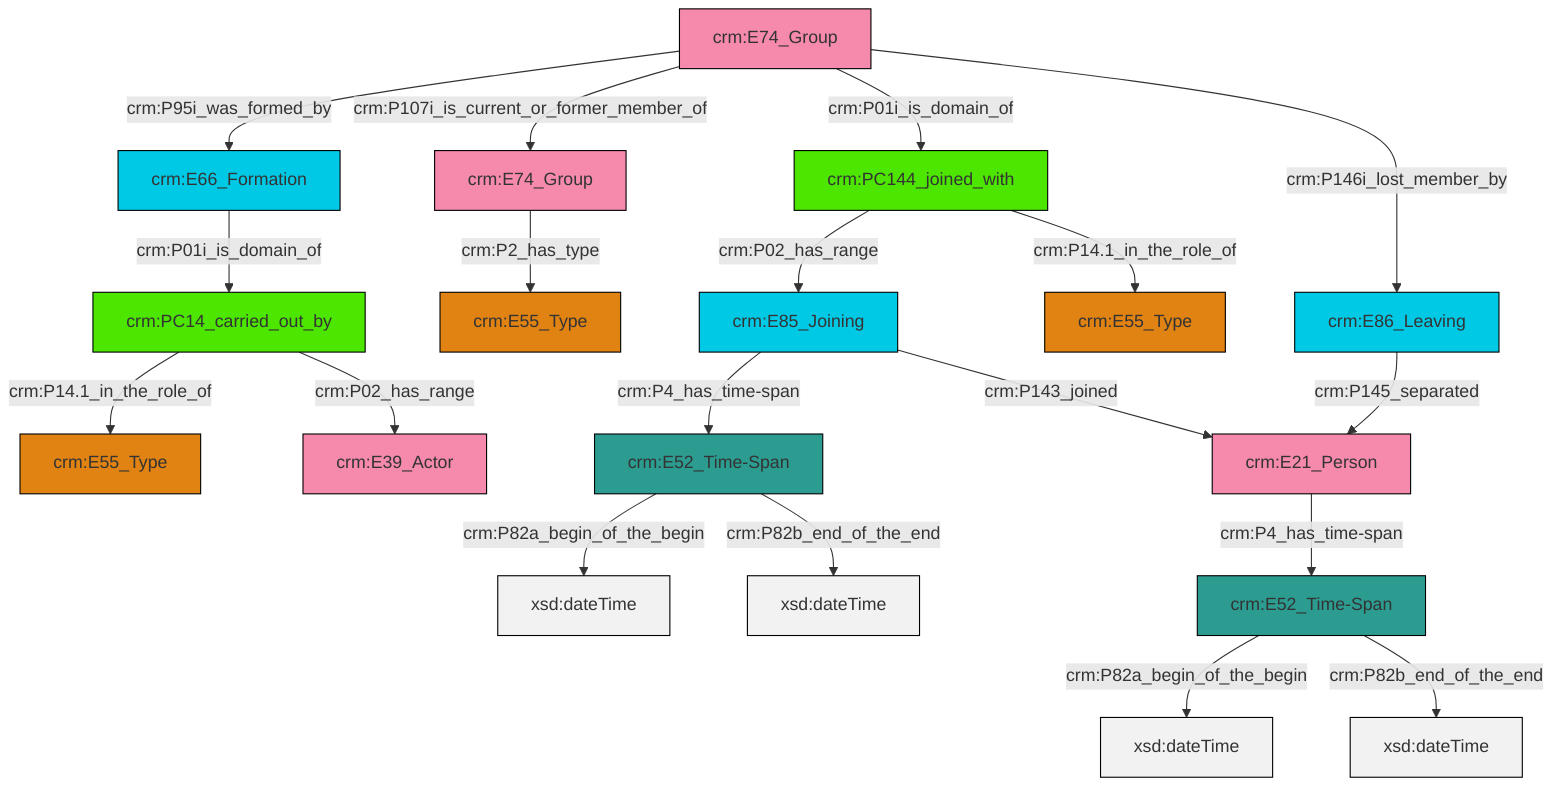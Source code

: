 graph TD
classDef Literal fill:#f2f2f2,stroke:#000000;
classDef CRM_Entity fill:#FFFFFF,stroke:#000000;
classDef Temporal_Entity fill:#00C9E6, stroke:#000000;
classDef Type fill:#E18312, stroke:#000000;
classDef Time-Span fill:#2C9C91, stroke:#000000;
classDef Appellation fill:#FFEB7F, stroke:#000000;
classDef Place fill:#008836, stroke:#000000;
classDef Persistent_Item fill:#B266B2, stroke:#000000;
classDef Conceptual_Object fill:#FFD700, stroke:#000000;
classDef Physical_Thing fill:#D2B48C, stroke:#000000;
classDef Actor fill:#f58aad, stroke:#000000;
classDef PC_Classes fill:#4ce600, stroke:#000000;
classDef Multi fill:#cccccc,stroke:#000000;

0["crm:E74_Group"]:::Actor -->|crm:P95i_was_formed_by| 1["crm:E66_Formation"]:::Temporal_Entity
2["crm:E85_Joining"]:::Temporal_Entity -->|crm:P4_has_time-span| 4["crm:E52_Time-Span"]:::Time-Span
0["crm:E74_Group"]:::Actor -->|crm:P107i_is_current_or_former_member_of| 7["crm:E74_Group"]:::Actor
8["crm:E52_Time-Span"]:::Time-Span -->|crm:P82a_begin_of_the_begin| 9[xsd:dateTime]:::Literal
4["crm:E52_Time-Span"]:::Time-Span -->|crm:P82a_begin_of_the_begin| 10[xsd:dateTime]:::Literal
1["crm:E66_Formation"]:::Temporal_Entity -->|crm:P01i_is_domain_of| 11["crm:PC14_carried_out_by"]:::PC_Classes
2["crm:E85_Joining"]:::Temporal_Entity -->|crm:P143_joined| 13["crm:E21_Person"]:::Actor
5["crm:E86_Leaving"]:::Temporal_Entity -->|crm:P145_separated| 13["crm:E21_Person"]:::Actor
11["crm:PC14_carried_out_by"]:::PC_Classes -->|crm:P14.1_in_the_role_of| 19["crm:E55_Type"]:::Type
8["crm:E52_Time-Span"]:::Time-Span -->|crm:P82b_end_of_the_end| 20[xsd:dateTime]:::Literal
13["crm:E21_Person"]:::Actor -->|crm:P4_has_time-span| 8["crm:E52_Time-Span"]:::Time-Span
11["crm:PC14_carried_out_by"]:::PC_Classes -->|crm:P02_has_range| 17["crm:E39_Actor"]:::Actor
0["crm:E74_Group"]:::Actor -->|crm:P01i_is_domain_of| 25["crm:PC144_joined_with"]:::PC_Classes
7["crm:E74_Group"]:::Actor -->|crm:P2_has_type| 23["crm:E55_Type"]:::Type
25["crm:PC144_joined_with"]:::PC_Classes -->|crm:P02_has_range| 2["crm:E85_Joining"]:::Temporal_Entity
0["crm:E74_Group"]:::Actor -->|crm:P146i_lost_member_by| 5["crm:E86_Leaving"]:::Temporal_Entity
25["crm:PC144_joined_with"]:::PC_Classes -->|crm:P14.1_in_the_role_of| 14["crm:E55_Type"]:::Type
4["crm:E52_Time-Span"]:::Time-Span -->|crm:P82b_end_of_the_end| 34[xsd:dateTime]:::Literal